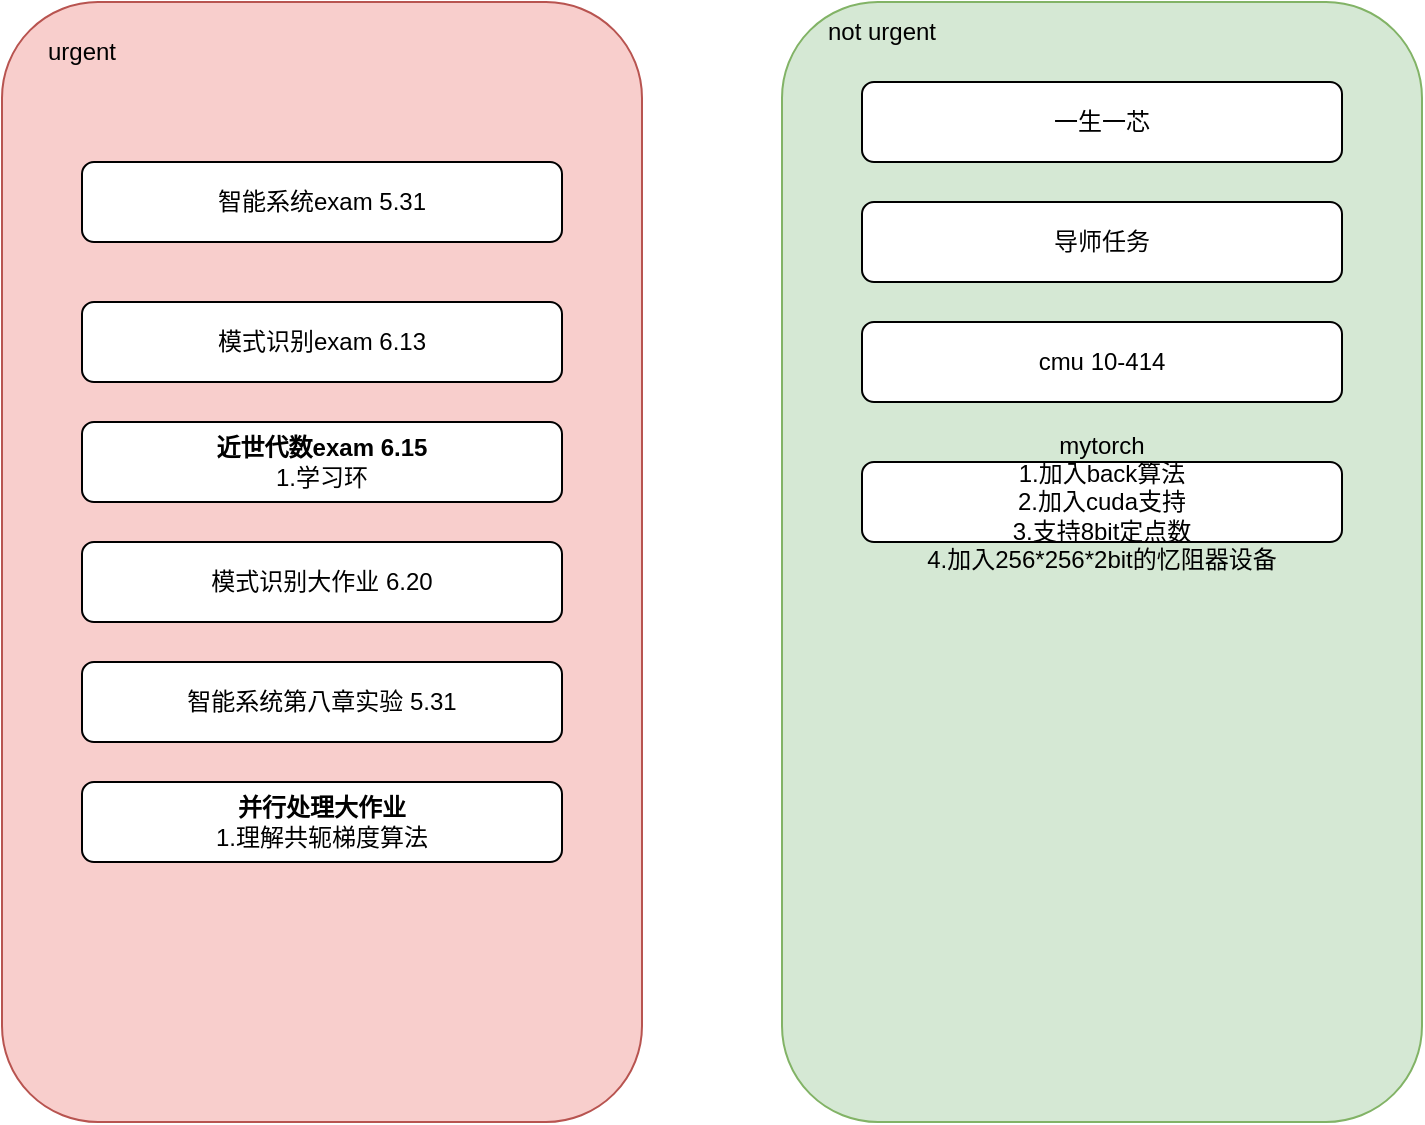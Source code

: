 <mxfile version="24.4.7" type="github">
  <diagram name="Page-1" id="8jLOQw_Qufjyjjml1gcj">
    <mxGraphModel dx="918" dy="437" grid="1" gridSize="10" guides="1" tooltips="1" connect="1" arrows="1" fold="1" page="1" pageScale="1" pageWidth="827" pageHeight="1169" math="0" shadow="0">
      <root>
        <mxCell id="0" />
        <mxCell id="1" parent="0" />
        <mxCell id="3zKIO5J0ReuY6cfeIp2D-1" value="" style="rounded=1;whiteSpace=wrap;html=1;fillColor=#f8cecc;strokeColor=#b85450;movable=0;resizable=0;rotatable=0;deletable=0;editable=0;locked=1;connectable=0;" parent="1" vertex="1">
          <mxGeometry x="50" y="120" width="320" height="560" as="geometry" />
        </mxCell>
        <mxCell id="lbcXcXBD-Woh2lrWkDNv-1" value="urgent" style="text;strokeColor=none;align=center;fillColor=none;html=1;verticalAlign=middle;whiteSpace=wrap;rounded=0;" parent="1" vertex="1">
          <mxGeometry x="60" y="130" width="60" height="30" as="geometry" />
        </mxCell>
        <mxCell id="lbcXcXBD-Woh2lrWkDNv-2" value="" style="rounded=1;whiteSpace=wrap;html=1;fillColor=#d5e8d4;strokeColor=#82b366;movable=0;resizable=0;rotatable=0;deletable=0;editable=0;locked=1;connectable=0;" parent="1" vertex="1">
          <mxGeometry x="440" y="120" width="320" height="560" as="geometry" />
        </mxCell>
        <mxCell id="lbcXcXBD-Woh2lrWkDNv-3" value="not urgent" style="text;strokeColor=none;align=center;fillColor=none;html=1;verticalAlign=middle;whiteSpace=wrap;rounded=0;" parent="1" vertex="1">
          <mxGeometry x="460" y="120" width="60" height="30" as="geometry" />
        </mxCell>
        <mxCell id="lbcXcXBD-Woh2lrWkDNv-4" value="模式识别exam 6.13" style="rounded=1;whiteSpace=wrap;html=1;" parent="1" vertex="1">
          <mxGeometry x="90" y="270" width="240" height="40" as="geometry" />
        </mxCell>
        <mxCell id="lbcXcXBD-Woh2lrWkDNv-5" value="智能系统exam 5.31" style="rounded=1;whiteSpace=wrap;html=1;" parent="1" vertex="1">
          <mxGeometry x="90" y="200" width="240" height="40" as="geometry" />
        </mxCell>
        <mxCell id="lbcXcXBD-Woh2lrWkDNv-6" value="&lt;b&gt;近世代数exam 6.15&lt;/b&gt;&lt;div&gt;1.学习环&lt;/div&gt;" style="rounded=1;whiteSpace=wrap;html=1;" parent="1" vertex="1">
          <mxGeometry x="90" y="330" width="240" height="40" as="geometry" />
        </mxCell>
        <mxCell id="lbcXcXBD-Woh2lrWkDNv-7" value="模式识别大作业 6.20" style="rounded=1;whiteSpace=wrap;html=1;" parent="1" vertex="1">
          <mxGeometry x="90" y="390" width="240" height="40" as="geometry" />
        </mxCell>
        <mxCell id="lbcXcXBD-Woh2lrWkDNv-8" value="智能系统第八章实验 5.31" style="rounded=1;whiteSpace=wrap;html=1;" parent="1" vertex="1">
          <mxGeometry x="90" y="450" width="240" height="40" as="geometry" />
        </mxCell>
        <mxCell id="lbcXcXBD-Woh2lrWkDNv-9" value="一生一芯" style="rounded=1;whiteSpace=wrap;html=1;" parent="1" vertex="1">
          <mxGeometry x="480" y="160" width="240" height="40" as="geometry" />
        </mxCell>
        <mxCell id="lbcXcXBD-Woh2lrWkDNv-10" value="导师任务" style="rounded=1;whiteSpace=wrap;html=1;" parent="1" vertex="1">
          <mxGeometry x="480" y="220" width="240" height="40" as="geometry" />
        </mxCell>
        <mxCell id="lbcXcXBD-Woh2lrWkDNv-11" value="&lt;b&gt;并行处理大作业&lt;/b&gt;&lt;div&gt;1.理解共轭梯度算法&lt;/div&gt;" style="rounded=1;whiteSpace=wrap;html=1;" parent="1" vertex="1">
          <mxGeometry x="90" y="510" width="240" height="40" as="geometry" />
        </mxCell>
        <mxCell id="NLmy97UUdAwNHOujvJ6F-1" value="cmu 10-414" style="rounded=1;whiteSpace=wrap;html=1;" parent="1" vertex="1">
          <mxGeometry x="480" y="280" width="240" height="40" as="geometry" />
        </mxCell>
        <mxCell id="NLmy97UUdAwNHOujvJ6F-2" value="mytorch&lt;div&gt;1.加入back算法&lt;/div&gt;&lt;div&gt;2.加入cuda支持&lt;/div&gt;&lt;div&gt;3.支持8bit定点数&lt;/div&gt;&lt;div&gt;4.加入256*256*2bit的忆阻器设备&lt;/div&gt;" style="rounded=1;whiteSpace=wrap;html=1;" parent="1" vertex="1">
          <mxGeometry x="480" y="350" width="240" height="40" as="geometry" />
        </mxCell>
      </root>
    </mxGraphModel>
  </diagram>
</mxfile>
